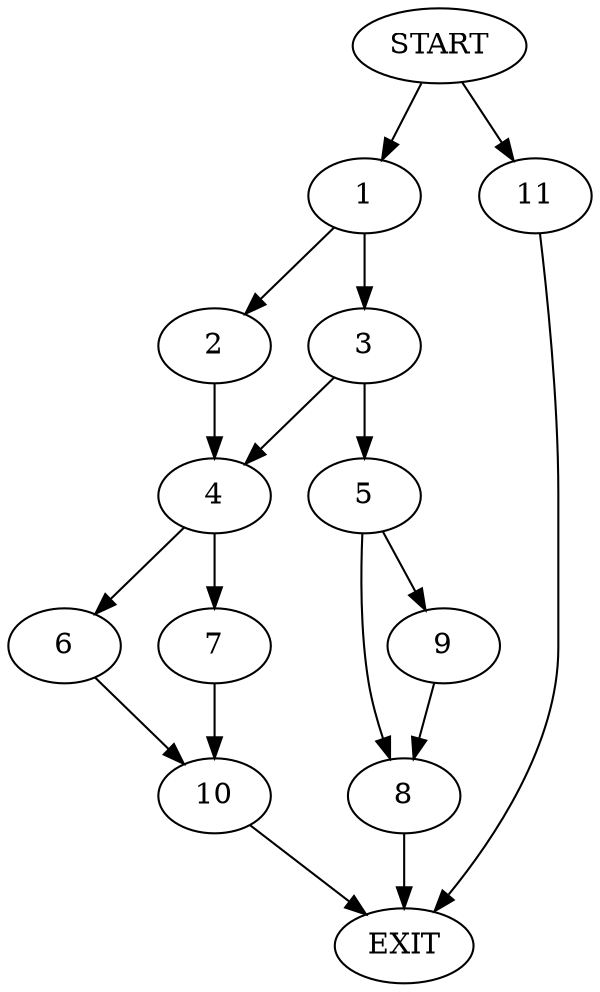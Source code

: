 digraph {
0 [label="START"]
12 [label="EXIT"]
0 -> 1
1 -> 2
1 -> 3
2 -> 4
3 -> 4
3 -> 5
4 -> 6
4 -> 7
5 -> 8
5 -> 9
8 -> 12
9 -> 8
6 -> 10
7 -> 10
10 -> 12
0 -> 11
11 -> 12
}
